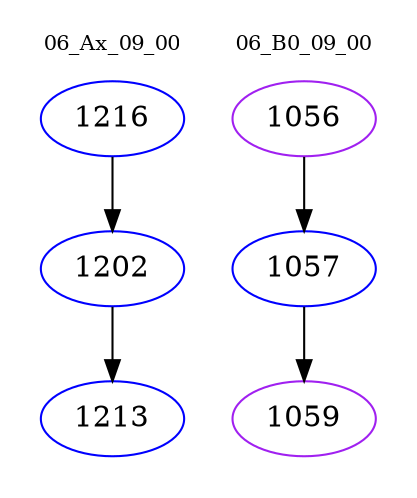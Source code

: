 digraph{
subgraph cluster_0 {
color = white
label = "06_Ax_09_00";
fontsize=10;
T0_1216 [label="1216", color="blue"]
T0_1216 -> T0_1202 [color="black"]
T0_1202 [label="1202", color="blue"]
T0_1202 -> T0_1213 [color="black"]
T0_1213 [label="1213", color="blue"]
}
subgraph cluster_1 {
color = white
label = "06_B0_09_00";
fontsize=10;
T1_1056 [label="1056", color="purple"]
T1_1056 -> T1_1057 [color="black"]
T1_1057 [label="1057", color="blue"]
T1_1057 -> T1_1059 [color="black"]
T1_1059 [label="1059", color="purple"]
}
}
